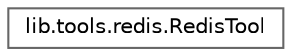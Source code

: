 digraph "Graphical Class Hierarchy"
{
 // LATEX_PDF_SIZE
  bgcolor="transparent";
  edge [fontname=Helvetica,fontsize=10,labelfontname=Helvetica,labelfontsize=10];
  node [fontname=Helvetica,fontsize=10,shape=box,height=0.2,width=0.4];
  rankdir="LR";
  Node0 [id="Node000000",label="lib.tools.redis.RedisTool",height=0.2,width=0.4,color="grey40", fillcolor="white", style="filled",URL="$classlib_1_1tools_1_1redis_1_1RedisTool.html",tooltip=" "];
}
